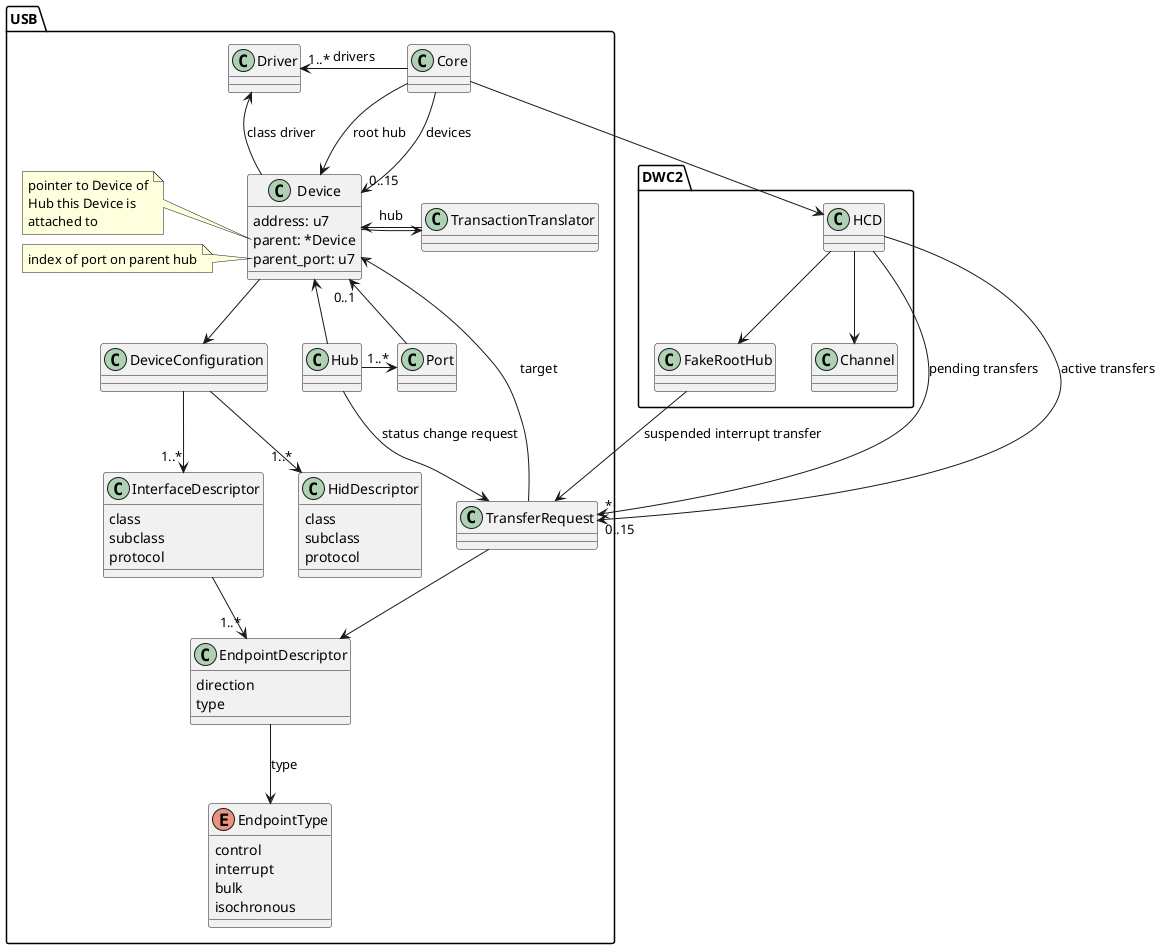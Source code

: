 @startuml

package USB {
        class Core {
        }

        class Device {
                address: u7
                parent: *Device
                parent_port: u7
        }

        class DeviceConfiguration {
        }

        class InterfaceDescriptor {
                class
                subclass
                protocol
        }

        class HidDescriptor {
                class
                subclass
                protocol
        }

        class EndpointDescriptor {
                direction
                type
        }

        enum EndpointType {
                control
                interrupt
                bulk
                isochronous
        }

        class Driver {
        }

        class Hub {
        }

        class Port {
        }

        class TransferRequest {
        }

        class TransactionTranslator {
        }


        note left of Device::parent
        pointer to Device of
        Hub this Device is
        attached to
        end note

        note left of Device::parent_port
        index of port on parent hub
        end note

}

package DWC2 {
        class HCD {
        }

        class FakeRootHub {
        }

        class Channel {
        }
}

HCD -d-> FakeRootHub
HCD -d-> Channel

HCD --> "*" TransferRequest : pending transfers
HCD --> "0..15" TransferRequest : active transfers

FakeRootHub --> TransferRequest : suspended interrupt transfer

Core -d-> "0..15" Device : devices
Core -d-> Device : root hub
Core -r-> HCD
Core -l-> "1..*" Driver : drivers
Device -u-> Driver : class driver
Device -d-> DeviceConfiguration
Device -r-> TransactionTranslator
TransactionTranslator -l-> Device : hub
DeviceConfiguration --> "1..*" InterfaceDescriptor
DeviceConfiguration --> "1..*" HidDescriptor
InterfaceDescriptor --> "1..*" EndpointDescriptor
EndpointDescriptor --> EndpointType : type

Hub -u-> Device
Hub -d-> TransferRequest : status change request
Hub -r-> "1..*" Port
Port -> "0..1" Device

TransferRequest --> Device : target
TransferRequest --> EndpointDescriptor

@enduml

